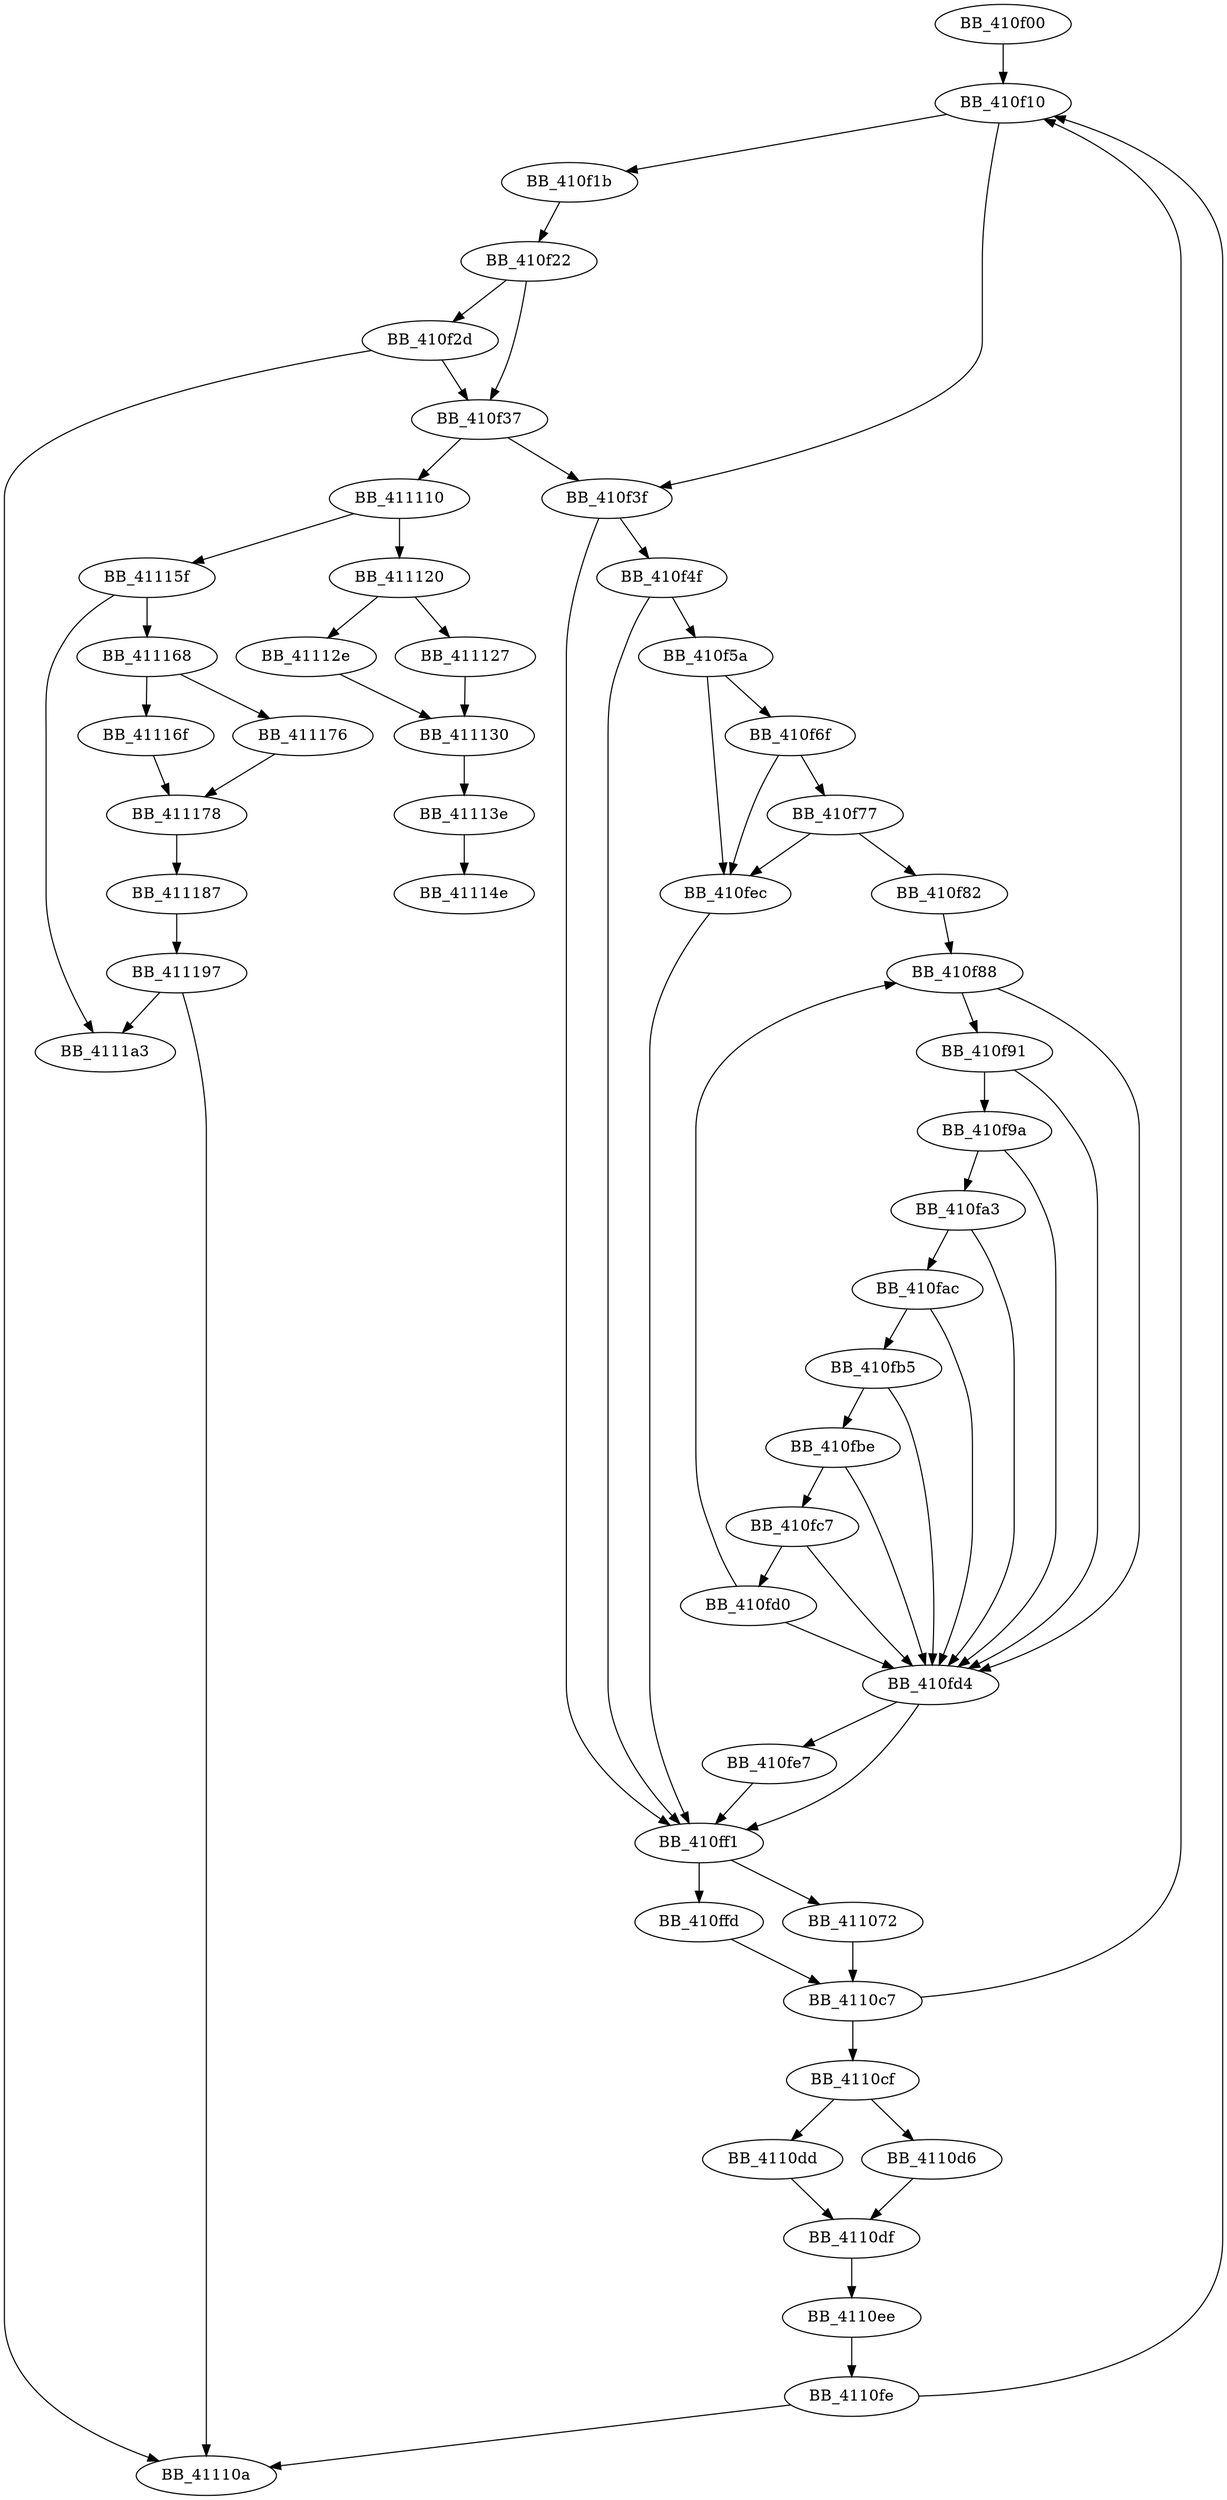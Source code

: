DiGraph sub_410F00{
BB_410f00->BB_410f10
BB_410f10->BB_410f1b
BB_410f10->BB_410f3f
BB_410f1b->BB_410f22
BB_410f22->BB_410f2d
BB_410f22->BB_410f37
BB_410f2d->BB_410f37
BB_410f2d->BB_41110a
BB_410f37->BB_410f3f
BB_410f37->BB_411110
BB_410f3f->BB_410f4f
BB_410f3f->BB_410ff1
BB_410f4f->BB_410f5a
BB_410f4f->BB_410ff1
BB_410f5a->BB_410f6f
BB_410f5a->BB_410fec
BB_410f6f->BB_410f77
BB_410f6f->BB_410fec
BB_410f77->BB_410f82
BB_410f77->BB_410fec
BB_410f82->BB_410f88
BB_410f88->BB_410f91
BB_410f88->BB_410fd4
BB_410f91->BB_410f9a
BB_410f91->BB_410fd4
BB_410f9a->BB_410fa3
BB_410f9a->BB_410fd4
BB_410fa3->BB_410fac
BB_410fa3->BB_410fd4
BB_410fac->BB_410fb5
BB_410fac->BB_410fd4
BB_410fb5->BB_410fbe
BB_410fb5->BB_410fd4
BB_410fbe->BB_410fc7
BB_410fbe->BB_410fd4
BB_410fc7->BB_410fd0
BB_410fc7->BB_410fd4
BB_410fd0->BB_410f88
BB_410fd0->BB_410fd4
BB_410fd4->BB_410fe7
BB_410fd4->BB_410ff1
BB_410fe7->BB_410ff1
BB_410fec->BB_410ff1
BB_410ff1->BB_410ffd
BB_410ff1->BB_411072
BB_410ffd->BB_4110c7
BB_411072->BB_4110c7
BB_4110c7->BB_410f10
BB_4110c7->BB_4110cf
BB_4110cf->BB_4110d6
BB_4110cf->BB_4110dd
BB_4110d6->BB_4110df
BB_4110dd->BB_4110df
BB_4110df->BB_4110ee
BB_4110ee->BB_4110fe
BB_4110fe->BB_410f10
BB_4110fe->BB_41110a
BB_411110->BB_411120
BB_411110->BB_41115f
BB_411120->BB_411127
BB_411120->BB_41112e
BB_411127->BB_411130
BB_41112e->BB_411130
BB_411130->BB_41113e
BB_41113e->BB_41114e
BB_41115f->BB_411168
BB_41115f->BB_4111a3
BB_411168->BB_41116f
BB_411168->BB_411176
BB_41116f->BB_411178
BB_411176->BB_411178
BB_411178->BB_411187
BB_411187->BB_411197
BB_411197->BB_41110a
BB_411197->BB_4111a3
}
